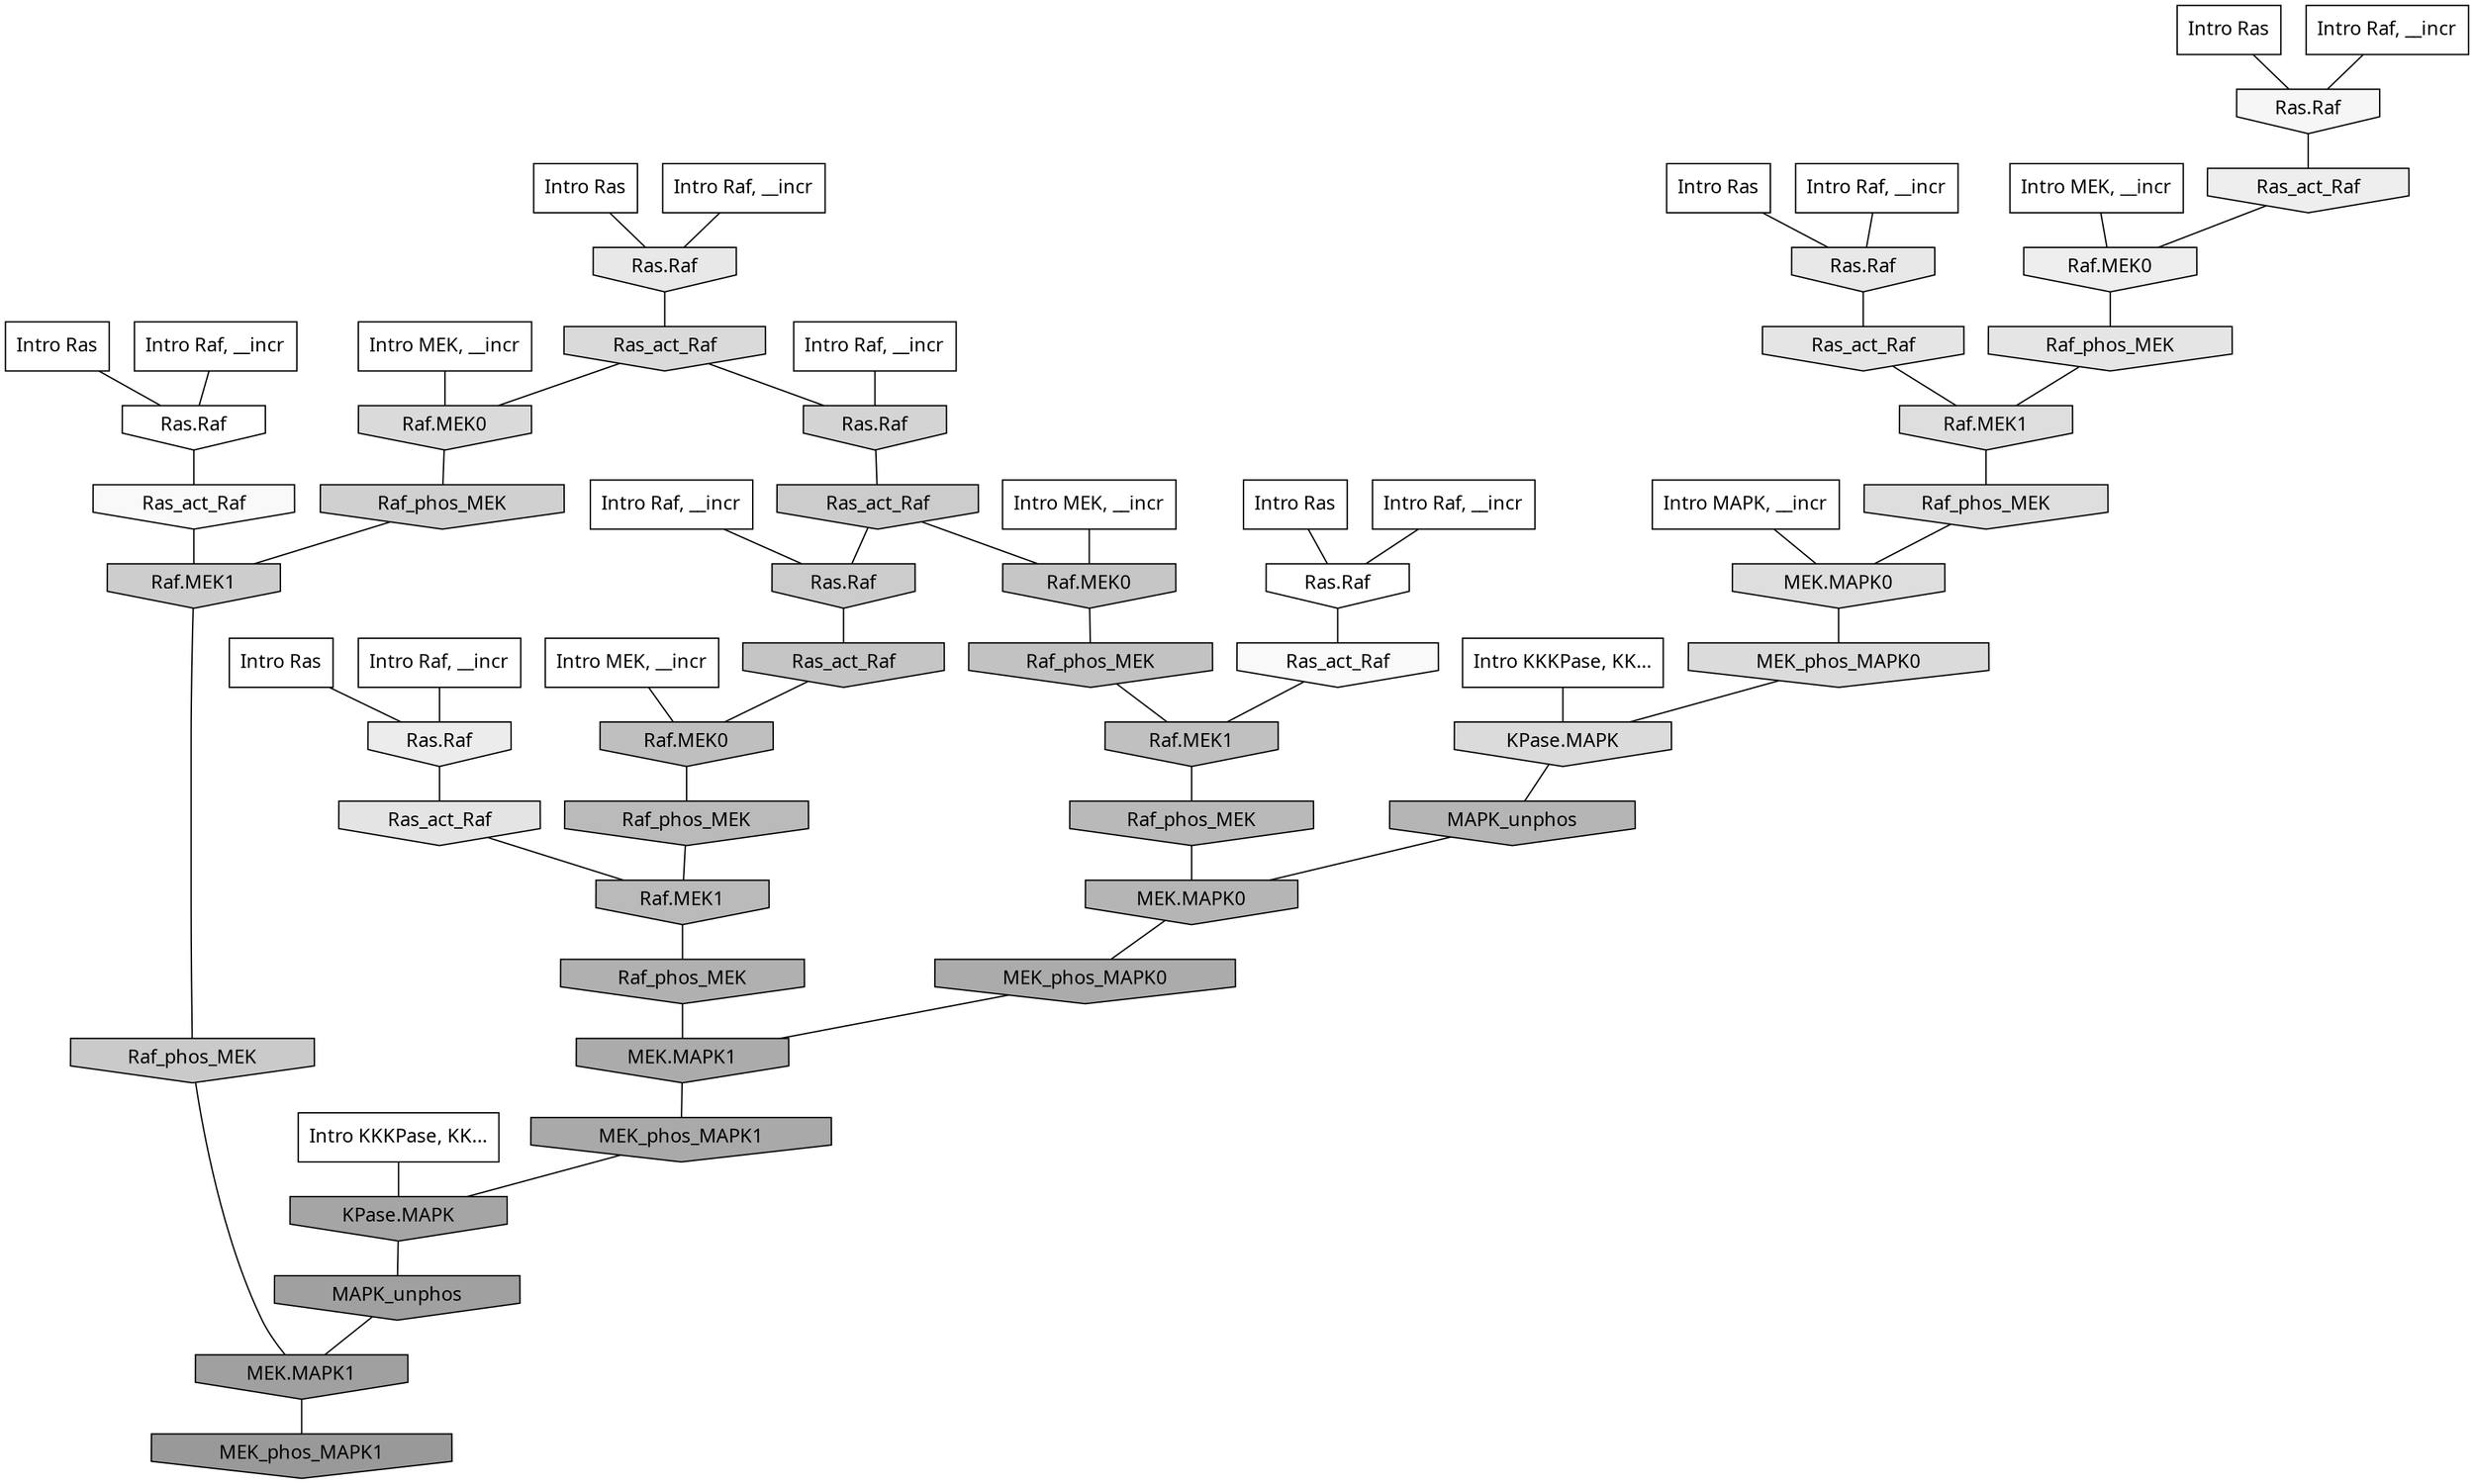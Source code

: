 digraph G{
  rankdir="TB";
  ranksep=0.30;
  node [fontname="CMU Serif"];
  edge [fontname="CMU Serif"];
  
  35 [label="Intro Ras", shape=rectangle, style=filled, fillcolor="0.000 0.000 1.000"]
  
  44 [label="Intro Ras", shape=rectangle, style=filled, fillcolor="0.000 0.000 1.000"]
  
  62 [label="Intro Ras", shape=rectangle, style=filled, fillcolor="0.000 0.000 1.000"]
  
  87 [label="Intro Ras", shape=rectangle, style=filled, fillcolor="0.000 0.000 1.000"]
  
  89 [label="Intro Ras", shape=rectangle, style=filled, fillcolor="0.000 0.000 1.000"]
  
  98 [label="Intro Ras", shape=rectangle, style=filled, fillcolor="0.000 0.000 1.000"]
  
  392 [label="Intro Raf, __incr", shape=rectangle, style=filled, fillcolor="0.000 0.000 1.000"]
  
  414 [label="Intro Raf, __incr", shape=rectangle, style=filled, fillcolor="0.000 0.000 1.000"]
  
  495 [label="Intro Raf, __incr", shape=rectangle, style=filled, fillcolor="0.000 0.000 1.000"]
  
  510 [label="Intro Raf, __incr", shape=rectangle, style=filled, fillcolor="0.000 0.000 1.000"]
  
  689 [label="Intro Raf, __incr", shape=rectangle, style=filled, fillcolor="0.000 0.000 1.000"]
  
  755 [label="Intro Raf, __incr", shape=rectangle, style=filled, fillcolor="0.000 0.000 1.000"]
  
  767 [label="Intro Raf, __incr", shape=rectangle, style=filled, fillcolor="0.000 0.000 1.000"]
  
  849 [label="Intro Raf, __incr", shape=rectangle, style=filled, fillcolor="0.000 0.000 1.000"]
  
  1248 [label="Intro MEK, __incr", shape=rectangle, style=filled, fillcolor="0.000 0.000 1.000"]
  
  1653 [label="Intro MEK, __incr", shape=rectangle, style=filled, fillcolor="0.000 0.000 1.000"]
  
  1878 [label="Intro MEK, __incr", shape=rectangle, style=filled, fillcolor="0.000 0.000 1.000"]
  
  1944 [label="Intro MEK, __incr", shape=rectangle, style=filled, fillcolor="0.000 0.000 1.000"]
  
  2386 [label="Intro MAPK, __incr", shape=rectangle, style=filled, fillcolor="0.000 0.000 1.000"]
  
  3156 [label="Intro KKKPase, KK...", shape=rectangle, style=filled, fillcolor="0.000 0.000 1.000"]
  
  3158 [label="Intro KKKPase, KK...", shape=rectangle, style=filled, fillcolor="0.000 0.000 1.000"]
  
  3245 [label="Ras.Raf", shape=invhouse, style=filled, fillcolor="0.000 0.000 1.000"]
  
  3286 [label="Ras.Raf", shape=invhouse, style=filled, fillcolor="0.000 0.000 1.000"]
  
  3524 [label="Ras_act_Raf", shape=invhouse, style=filled, fillcolor="0.000 0.000 0.976"]
  
  3539 [label="Ras_act_Raf", shape=invhouse, style=filled, fillcolor="0.000 0.000 0.976"]
  
  3752 [label="Ras.Raf", shape=invhouse, style=filled, fillcolor="0.000 0.000 0.961"]
  
  4331 [label="Ras_act_Raf", shape=invhouse, style=filled, fillcolor="0.000 0.000 0.932"]
  
  4333 [label="Raf.MEK0", shape=invhouse, style=filled, fillcolor="0.000 0.000 0.932"]
  
  4507 [label="Ras.Raf", shape=invhouse, style=filled, fillcolor="0.000 0.000 0.925"]
  
  4883 [label="Ras.Raf", shape=invhouse, style=filled, fillcolor="0.000 0.000 0.909"]
  
  4951 [label="Ras.Raf", shape=invhouse, style=filled, fillcolor="0.000 0.000 0.907"]
  
  5152 [label="Ras_act_Raf", shape=invhouse, style=filled, fillcolor="0.000 0.000 0.897"]
  
  5163 [label="Raf_phos_MEK", shape=invhouse, style=filled, fillcolor="0.000 0.000 0.897"]
  
  5317 [label="Ras_act_Raf", shape=invhouse, style=filled, fillcolor="0.000 0.000 0.892"]
  
  5885 [label="Raf.MEK1", shape=invhouse, style=filled, fillcolor="0.000 0.000 0.870"]
  
  5936 [label="Raf_phos_MEK", shape=invhouse, style=filled, fillcolor="0.000 0.000 0.868"]
  
  5939 [label="MEK.MAPK0", shape=invhouse, style=filled, fillcolor="0.000 0.000 0.868"]
  
  6200 [label="MEK_phos_MAPK0", shape=invhouse, style=filled, fillcolor="0.000 0.000 0.858"]
  
  6202 [label="KPase.MAPK", shape=invhouse, style=filled, fillcolor="0.000 0.000 0.858"]
  
  6323 [label="Ras_act_Raf", shape=invhouse, style=filled, fillcolor="0.000 0.000 0.855"]
  
  6327 [label="Raf.MEK0", shape=invhouse, style=filled, fillcolor="0.000 0.000 0.855"]
  
  7284 [label="Ras.Raf", shape=invhouse, style=filled, fillcolor="0.000 0.000 0.831"]
  
  8071 [label="Raf_phos_MEK", shape=invhouse, style=filled, fillcolor="0.000 0.000 0.814"]
  
  8759 [label="Raf.MEK1", shape=invhouse, style=filled, fillcolor="0.000 0.000 0.801"]
  
  8788 [label="Ras_act_Raf", shape=invhouse, style=filled, fillcolor="0.000 0.000 0.800"]
  
  8791 [label="Ras.Raf", shape=invhouse, style=filled, fillcolor="0.000 0.000 0.800"]
  
  9297 [label="Raf_phos_MEK", shape=invhouse, style=filled, fillcolor="0.000 0.000 0.790"]
  
  10207 [label="Raf.MEK0", shape=invhouse, style=filled, fillcolor="0.000 0.000 0.776"]
  
  10633 [label="Ras_act_Raf", shape=invhouse, style=filled, fillcolor="0.000 0.000 0.770"]
  
  11347 [label="Raf_phos_MEK", shape=invhouse, style=filled, fillcolor="0.000 0.000 0.761"]
  
  12109 [label="Raf.MEK1", shape=invhouse, style=filled, fillcolor="0.000 0.000 0.752"]
  
  12463 [label="Raf.MEK0", shape=invhouse, style=filled, fillcolor="0.000 0.000 0.748"]
  
  14150 [label="Raf_phos_MEK", shape=invhouse, style=filled, fillcolor="0.000 0.000 0.730"]
  
  14238 [label="Raf.MEK1", shape=invhouse, style=filled, fillcolor="0.000 0.000 0.729"]
  
  14872 [label="Raf_phos_MEK", shape=invhouse, style=filled, fillcolor="0.000 0.000 0.724"]
  
  15986 [label="MAPK_unphos", shape=invhouse, style=filled, fillcolor="0.000 0.000 0.710"]
  
  15987 [label="MEK.MAPK0", shape=invhouse, style=filled, fillcolor="0.000 0.000 0.710"]
  
  17199 [label="Raf_phos_MEK", shape=invhouse, style=filled, fillcolor="0.000 0.000 0.689"]
  
  17937 [label="MEK_phos_MAPK0", shape=invhouse, style=filled, fillcolor="0.000 0.000 0.670"]
  
  17938 [label="MEK.MAPK1", shape=invhouse, style=filled, fillcolor="0.000 0.000 0.670"]
  
  18178 [label="MEK_phos_MAPK1", shape=invhouse, style=filled, fillcolor="0.000 0.000 0.664"]
  
  18756 [label="KPase.MAPK", shape=invhouse, style=filled, fillcolor="0.000 0.000 0.647"]
  
  19377 [label="MAPK_unphos", shape=invhouse, style=filled, fillcolor="0.000 0.000 0.627"]
  
  19378 [label="MEK.MAPK1", shape=invhouse, style=filled, fillcolor="0.000 0.000 0.627"]
  
  20120 [label="MEK_phos_MAPK1", shape=invhouse, style=filled, fillcolor="0.000 0.000 0.600"]
  
  
  19378 -> 20120 [dir=none, color="0.000 0.000 0.000"] 
  19377 -> 19378 [dir=none, color="0.000 0.000 0.000"] 
  18756 -> 19377 [dir=none, color="0.000 0.000 0.000"] 
  18178 -> 18756 [dir=none, color="0.000 0.000 0.000"] 
  17938 -> 18178 [dir=none, color="0.000 0.000 0.000"] 
  17937 -> 17938 [dir=none, color="0.000 0.000 0.000"] 
  17199 -> 17938 [dir=none, color="0.000 0.000 0.000"] 
  15987 -> 17937 [dir=none, color="0.000 0.000 0.000"] 
  15986 -> 15987 [dir=none, color="0.000 0.000 0.000"] 
  14872 -> 15987 [dir=none, color="0.000 0.000 0.000"] 
  14238 -> 17199 [dir=none, color="0.000 0.000 0.000"] 
  14150 -> 14238 [dir=none, color="0.000 0.000 0.000"] 
  12463 -> 14150 [dir=none, color="0.000 0.000 0.000"] 
  12109 -> 14872 [dir=none, color="0.000 0.000 0.000"] 
  11347 -> 12109 [dir=none, color="0.000 0.000 0.000"] 
  10633 -> 12463 [dir=none, color="0.000 0.000 0.000"] 
  10207 -> 11347 [dir=none, color="0.000 0.000 0.000"] 
  9297 -> 19378 [dir=none, color="0.000 0.000 0.000"] 
  8791 -> 10633 [dir=none, color="0.000 0.000 0.000"] 
  8788 -> 8791 [dir=none, color="0.000 0.000 0.000"] 
  8788 -> 10207 [dir=none, color="0.000 0.000 0.000"] 
  8759 -> 9297 [dir=none, color="0.000 0.000 0.000"] 
  8071 -> 8759 [dir=none, color="0.000 0.000 0.000"] 
  7284 -> 8788 [dir=none, color="0.000 0.000 0.000"] 
  6327 -> 8071 [dir=none, color="0.000 0.000 0.000"] 
  6323 -> 6327 [dir=none, color="0.000 0.000 0.000"] 
  6323 -> 7284 [dir=none, color="0.000 0.000 0.000"] 
  6202 -> 15986 [dir=none, color="0.000 0.000 0.000"] 
  6200 -> 6202 [dir=none, color="0.000 0.000 0.000"] 
  5939 -> 6200 [dir=none, color="0.000 0.000 0.000"] 
  5936 -> 5939 [dir=none, color="0.000 0.000 0.000"] 
  5885 -> 5936 [dir=none, color="0.000 0.000 0.000"] 
  5317 -> 14238 [dir=none, color="0.000 0.000 0.000"] 
  5163 -> 5885 [dir=none, color="0.000 0.000 0.000"] 
  5152 -> 5885 [dir=none, color="0.000 0.000 0.000"] 
  4951 -> 6323 [dir=none, color="0.000 0.000 0.000"] 
  4883 -> 5152 [dir=none, color="0.000 0.000 0.000"] 
  4507 -> 5317 [dir=none, color="0.000 0.000 0.000"] 
  4333 -> 5163 [dir=none, color="0.000 0.000 0.000"] 
  4331 -> 4333 [dir=none, color="0.000 0.000 0.000"] 
  3752 -> 4331 [dir=none, color="0.000 0.000 0.000"] 
  3539 -> 12109 [dir=none, color="0.000 0.000 0.000"] 
  3524 -> 8759 [dir=none, color="0.000 0.000 0.000"] 
  3286 -> 3539 [dir=none, color="0.000 0.000 0.000"] 
  3245 -> 3524 [dir=none, color="0.000 0.000 0.000"] 
  3158 -> 6202 [dir=none, color="0.000 0.000 0.000"] 
  3156 -> 18756 [dir=none, color="0.000 0.000 0.000"] 
  2386 -> 5939 [dir=none, color="0.000 0.000 0.000"] 
  1944 -> 4333 [dir=none, color="0.000 0.000 0.000"] 
  1878 -> 6327 [dir=none, color="0.000 0.000 0.000"] 
  1653 -> 10207 [dir=none, color="0.000 0.000 0.000"] 
  1248 -> 12463 [dir=none, color="0.000 0.000 0.000"] 
  849 -> 7284 [dir=none, color="0.000 0.000 0.000"] 
  767 -> 4507 [dir=none, color="0.000 0.000 0.000"] 
  755 -> 8791 [dir=none, color="0.000 0.000 0.000"] 
  689 -> 3286 [dir=none, color="0.000 0.000 0.000"] 
  510 -> 4951 [dir=none, color="0.000 0.000 0.000"] 
  495 -> 3245 [dir=none, color="0.000 0.000 0.000"] 
  414 -> 3752 [dir=none, color="0.000 0.000 0.000"] 
  392 -> 4883 [dir=none, color="0.000 0.000 0.000"] 
  98 -> 4883 [dir=none, color="0.000 0.000 0.000"] 
  89 -> 3286 [dir=none, color="0.000 0.000 0.000"] 
  87 -> 4507 [dir=none, color="0.000 0.000 0.000"] 
  62 -> 3245 [dir=none, color="0.000 0.000 0.000"] 
  44 -> 3752 [dir=none, color="0.000 0.000 0.000"] 
  35 -> 4951 [dir=none, color="0.000 0.000 0.000"] 
  
  }
